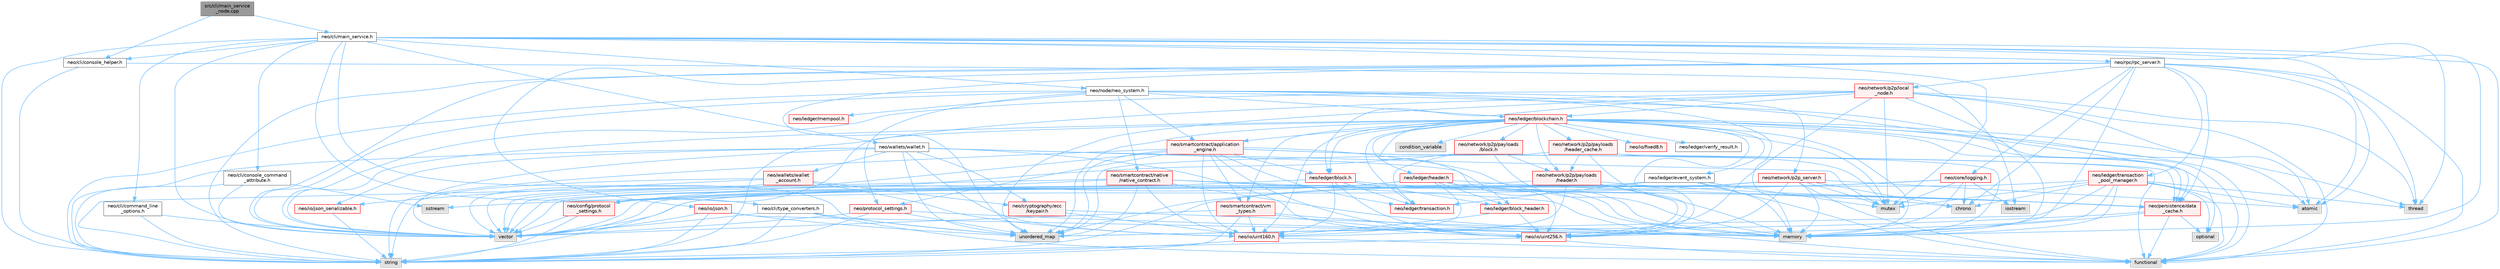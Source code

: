 digraph "src/cli/main_service_node.cpp"
{
 // LATEX_PDF_SIZE
  bgcolor="transparent";
  edge [fontname=Helvetica,fontsize=10,labelfontname=Helvetica,labelfontsize=10];
  node [fontname=Helvetica,fontsize=10,shape=box,height=0.2,width=0.4];
  Node1 [id="Node000001",label="src/cli/main_service\l_node.cpp",height=0.2,width=0.4,color="gray40", fillcolor="grey60", style="filled", fontcolor="black",tooltip=" "];
  Node1 -> Node2 [id="edge1_Node000001_Node000002",color="steelblue1",style="solid",tooltip=" "];
  Node2 [id="Node000002",label="neo/cli/console_helper.h",height=0.2,width=0.4,color="grey40", fillcolor="white", style="filled",URL="$cli_2console__helper_8h.html",tooltip=" "];
  Node2 -> Node3 [id="edge2_Node000002_Node000003",color="steelblue1",style="solid",tooltip=" "];
  Node3 [id="Node000003",label="iostream",height=0.2,width=0.4,color="grey60", fillcolor="#E0E0E0", style="filled",tooltip=" "];
  Node2 -> Node4 [id="edge3_Node000002_Node000004",color="steelblue1",style="solid",tooltip=" "];
  Node4 [id="Node000004",label="string",height=0.2,width=0.4,color="grey60", fillcolor="#E0E0E0", style="filled",tooltip=" "];
  Node1 -> Node5 [id="edge4_Node000001_Node000005",color="steelblue1",style="solid",tooltip=" "];
  Node5 [id="Node000005",label="neo/cli/main_service.h",height=0.2,width=0.4,color="grey40", fillcolor="white", style="filled",URL="$main__service_8h.html",tooltip=" "];
  Node5 -> Node6 [id="edge5_Node000005_Node000006",color="steelblue1",style="solid",tooltip=" "];
  Node6 [id="Node000006",label="neo/cli/command_line\l_options.h",height=0.2,width=0.4,color="grey40", fillcolor="white", style="filled",URL="$command__line__options_8h.html",tooltip=" "];
  Node6 -> Node4 [id="edge6_Node000006_Node000004",color="steelblue1",style="solid",tooltip=" "];
  Node6 -> Node7 [id="edge7_Node000006_Node000007",color="steelblue1",style="solid",tooltip=" "];
  Node7 [id="Node000007",label="vector",height=0.2,width=0.4,color="grey60", fillcolor="#E0E0E0", style="filled",tooltip=" "];
  Node5 -> Node8 [id="edge8_Node000005_Node000008",color="steelblue1",style="solid",tooltip=" "];
  Node8 [id="Node000008",label="neo/cli/console_command\l_attribute.h",height=0.2,width=0.4,color="grey40", fillcolor="white", style="filled",URL="$cli_2console__command__attribute_8h.html",tooltip=" "];
  Node8 -> Node9 [id="edge9_Node000008_Node000009",color="steelblue1",style="solid",tooltip=" "];
  Node9 [id="Node000009",label="sstream",height=0.2,width=0.4,color="grey60", fillcolor="#E0E0E0", style="filled",tooltip=" "];
  Node8 -> Node4 [id="edge10_Node000008_Node000004",color="steelblue1",style="solid",tooltip=" "];
  Node8 -> Node7 [id="edge11_Node000008_Node000007",color="steelblue1",style="solid",tooltip=" "];
  Node5 -> Node2 [id="edge12_Node000005_Node000002",color="steelblue1",style="solid",tooltip=" "];
  Node5 -> Node10 [id="edge13_Node000005_Node000010",color="steelblue1",style="solid",tooltip=" "];
  Node10 [id="Node000010",label="neo/cli/type_converters.h",height=0.2,width=0.4,color="grey40", fillcolor="white", style="filled",URL="$type__converters_8h.html",tooltip=" "];
  Node10 -> Node11 [id="edge14_Node000010_Node000011",color="steelblue1",style="solid",tooltip=" "];
  Node11 [id="Node000011",label="functional",height=0.2,width=0.4,color="grey60", fillcolor="#E0E0E0", style="filled",tooltip=" "];
  Node10 -> Node4 [id="edge15_Node000010_Node000004",color="steelblue1",style="solid",tooltip=" "];
  Node10 -> Node12 [id="edge16_Node000010_Node000012",color="steelblue1",style="solid",tooltip=" "];
  Node12 [id="Node000012",label="unordered_map",height=0.2,width=0.4,color="grey60", fillcolor="#E0E0E0", style="filled",tooltip=" "];
  Node10 -> Node7 [id="edge17_Node000010_Node000007",color="steelblue1",style="solid",tooltip=" "];
  Node5 -> Node13 [id="edge18_Node000005_Node000013",color="steelblue1",style="solid",tooltip=" "];
  Node13 [id="Node000013",label="neo/node/neo_system.h",height=0.2,width=0.4,color="grey40", fillcolor="white", style="filled",URL="$node_2neo__system_8h.html",tooltip=" "];
  Node13 -> Node14 [id="edge19_Node000013_Node000014",color="steelblue1",style="solid",tooltip=" "];
  Node14 [id="Node000014",label="neo/ledger/blockchain.h",height=0.2,width=0.4,color="red", fillcolor="#FFF0F0", style="filled",URL="$blockchain_8h.html",tooltip=" "];
  Node14 -> Node15 [id="edge20_Node000014_Node000015",color="steelblue1",style="solid",tooltip=" "];
  Node15 [id="Node000015",label="neo/ledger/block.h",height=0.2,width=0.4,color="red", fillcolor="#FFF0F0", style="filled",URL="$ledger_2block_8h.html",tooltip=" "];
  Node15 -> Node23 [id="edge21_Node000015_Node000023",color="steelblue1",style="solid",tooltip=" "];
  Node23 [id="Node000023",label="neo/io/uint160.h",height=0.2,width=0.4,color="red", fillcolor="#FFF0F0", style="filled",URL="$uint160_8h.html",tooltip=" "];
  Node23 -> Node11 [id="edge22_Node000023_Node000011",color="steelblue1",style="solid",tooltip=" "];
  Node23 -> Node4 [id="edge23_Node000023_Node000004",color="steelblue1",style="solid",tooltip=" "];
  Node15 -> Node25 [id="edge24_Node000015_Node000025",color="steelblue1",style="solid",tooltip=" "];
  Node25 [id="Node000025",label="neo/io/uint256.h",height=0.2,width=0.4,color="red", fillcolor="#FFF0F0", style="filled",URL="$uint256_8h.html",tooltip=" "];
  Node25 -> Node11 [id="edge25_Node000025_Node000011",color="steelblue1",style="solid",tooltip=" "];
  Node25 -> Node4 [id="edge26_Node000025_Node000004",color="steelblue1",style="solid",tooltip=" "];
  Node15 -> Node27 [id="edge27_Node000015_Node000027",color="steelblue1",style="solid",tooltip=" "];
  Node27 [id="Node000027",label="neo/ledger/block_header.h",height=0.2,width=0.4,color="red", fillcolor="#FFF0F0", style="filled",URL="$block__header_8h.html",tooltip=" "];
  Node27 -> Node23 [id="edge28_Node000027_Node000023",color="steelblue1",style="solid",tooltip=" "];
  Node27 -> Node25 [id="edge29_Node000027_Node000025",color="steelblue1",style="solid",tooltip=" "];
  Node15 -> Node59 [id="edge30_Node000015_Node000059",color="steelblue1",style="solid",tooltip=" "];
  Node59 [id="Node000059",label="neo/ledger/transaction.h",height=0.2,width=0.4,color="red", fillcolor="#FFF0F0", style="filled",URL="$ledger_2transaction_8h.html",tooltip=" "];
  Node15 -> Node74 [id="edge31_Node000015_Node000074",color="steelblue1",style="solid",tooltip=" "];
  Node74 [id="Node000074",label="chrono",height=0.2,width=0.4,color="grey60", fillcolor="#E0E0E0", style="filled",tooltip=" "];
  Node15 -> Node7 [id="edge32_Node000015_Node000007",color="steelblue1",style="solid",tooltip=" "];
  Node14 -> Node27 [id="edge33_Node000014_Node000027",color="steelblue1",style="solid",tooltip=" "];
  Node14 -> Node75 [id="edge34_Node000014_Node000075",color="steelblue1",style="solid",tooltip=" "];
  Node75 [id="Node000075",label="neo/ledger/event_system.h",height=0.2,width=0.4,color="grey40", fillcolor="white", style="filled",URL="$event__system_8h.html",tooltip=" "];
  Node75 -> Node11 [id="edge35_Node000075_Node000011",color="steelblue1",style="solid",tooltip=" "];
  Node75 -> Node22 [id="edge36_Node000075_Node000022",color="steelblue1",style="solid",tooltip=" "];
  Node22 [id="Node000022",label="memory",height=0.2,width=0.4,color="grey60", fillcolor="#E0E0E0", style="filled",tooltip=" "];
  Node75 -> Node76 [id="edge37_Node000075_Node000076",color="steelblue1",style="solid",tooltip=" "];
  Node76 [id="Node000076",label="mutex",height=0.2,width=0.4,color="grey60", fillcolor="#E0E0E0", style="filled",tooltip=" "];
  Node75 -> Node7 [id="edge38_Node000075_Node000007",color="steelblue1",style="solid",tooltip=" "];
  Node75 -> Node59 [id="edge39_Node000075_Node000059",color="steelblue1",style="solid",tooltip=" "];
  Node14 -> Node77 [id="edge40_Node000014_Node000077",color="steelblue1",style="solid",tooltip=" "];
  Node77 [id="Node000077",label="neo/ledger/header.h",height=0.2,width=0.4,color="red", fillcolor="#FFF0F0", style="filled",URL="$ledger_2header_8h.html",tooltip=" "];
  Node77 -> Node78 [id="edge41_Node000077_Node000078",color="steelblue1",style="solid",tooltip=" "];
  Node78 [id="Node000078",label="neo/config/protocol\l_settings.h",height=0.2,width=0.4,color="red", fillcolor="#FFF0F0", style="filled",URL="$config_2protocol__settings_8h.html",tooltip=" "];
  Node78 -> Node4 [id="edge42_Node000078_Node000004",color="steelblue1",style="solid",tooltip=" "];
  Node78 -> Node7 [id="edge43_Node000078_Node000007",color="steelblue1",style="solid",tooltip=" "];
  Node77 -> Node23 [id="edge44_Node000077_Node000023",color="steelblue1",style="solid",tooltip=" "];
  Node77 -> Node25 [id="edge45_Node000077_Node000025",color="steelblue1",style="solid",tooltip=" "];
  Node77 -> Node27 [id="edge46_Node000077_Node000027",color="steelblue1",style="solid",tooltip=" "];
  Node77 -> Node79 [id="edge47_Node000077_Node000079",color="steelblue1",style="solid",tooltip=" "];
  Node79 [id="Node000079",label="neo/persistence/data\l_cache.h",height=0.2,width=0.4,color="red", fillcolor="#FFF0F0", style="filled",URL="$data__cache_8h.html",tooltip=" "];
  Node79 -> Node11 [id="edge48_Node000079_Node000011",color="steelblue1",style="solid",tooltip=" "];
  Node79 -> Node22 [id="edge49_Node000079_Node000022",color="steelblue1",style="solid",tooltip=" "];
  Node79 -> Node66 [id="edge50_Node000079_Node000066",color="steelblue1",style="solid",tooltip=" "];
  Node66 [id="Node000066",label="optional",height=0.2,width=0.4,color="grey60", fillcolor="#E0E0E0", style="filled",tooltip=" "];
  Node79 -> Node12 [id="edge51_Node000079_Node000012",color="steelblue1",style="solid",tooltip=" "];
  Node77 -> Node22 [id="edge52_Node000077_Node000022",color="steelblue1",style="solid",tooltip=" "];
  Node77 -> Node7 [id="edge53_Node000077_Node000007",color="steelblue1",style="solid",tooltip=" "];
  Node14 -> Node59 [id="edge54_Node000014_Node000059",color="steelblue1",style="solid",tooltip=" "];
  Node14 -> Node90 [id="edge55_Node000014_Node000090",color="steelblue1",style="solid",tooltip=" "];
  Node90 [id="Node000090",label="neo/network/p2p/payloads\l/block.h",height=0.2,width=0.4,color="red", fillcolor="#FFF0F0", style="filled",URL="$network_2p2p_2payloads_2block_8h.html",tooltip=" "];
  Node90 -> Node59 [id="edge56_Node000090_Node000059",color="steelblue1",style="solid",tooltip=" "];
  Node90 -> Node91 [id="edge57_Node000090_Node000091",color="steelblue1",style="solid",tooltip=" "];
  Node91 [id="Node000091",label="neo/network/p2p/payloads\l/header.h",height=0.2,width=0.4,color="red", fillcolor="#FFF0F0", style="filled",URL="$network_2p2p_2payloads_2header_8h.html",tooltip=" "];
  Node91 -> Node78 [id="edge58_Node000091_Node000078",color="steelblue1",style="solid",tooltip=" "];
  Node91 -> Node23 [id="edge59_Node000091_Node000023",color="steelblue1",style="solid",tooltip=" "];
  Node91 -> Node25 [id="edge60_Node000091_Node000025",color="steelblue1",style="solid",tooltip=" "];
  Node91 -> Node79 [id="edge61_Node000091_Node000079",color="steelblue1",style="solid",tooltip=" "];
  Node91 -> Node22 [id="edge62_Node000091_Node000022",color="steelblue1",style="solid",tooltip=" "];
  Node90 -> Node22 [id="edge63_Node000090_Node000022",color="steelblue1",style="solid",tooltip=" "];
  Node90 -> Node7 [id="edge64_Node000090_Node000007",color="steelblue1",style="solid",tooltip=" "];
  Node14 -> Node91 [id="edge65_Node000014_Node000091",color="steelblue1",style="solid",tooltip=" "];
  Node14 -> Node92 [id="edge66_Node000014_Node000092",color="steelblue1",style="solid",tooltip=" "];
  Node92 [id="Node000092",label="neo/network/p2p/payloads\l/header_cache.h",height=0.2,width=0.4,color="red", fillcolor="#FFF0F0", style="filled",URL="$network_2p2p_2payloads_2header__cache_8h.html",tooltip=" "];
  Node92 -> Node25 [id="edge67_Node000092_Node000025",color="steelblue1",style="solid",tooltip=" "];
  Node92 -> Node91 [id="edge68_Node000092_Node000091",color="steelblue1",style="solid",tooltip=" "];
  Node92 -> Node22 [id="edge69_Node000092_Node000022",color="steelblue1",style="solid",tooltip=" "];
  Node92 -> Node76 [id="edge70_Node000092_Node000076",color="steelblue1",style="solid",tooltip=" "];
  Node92 -> Node12 [id="edge71_Node000092_Node000012",color="steelblue1",style="solid",tooltip=" "];
  Node14 -> Node78 [id="edge72_Node000014_Node000078",color="steelblue1",style="solid",tooltip=" "];
  Node14 -> Node29 [id="edge73_Node000014_Node000029",color="steelblue1",style="solid",tooltip=" "];
  Node29 [id="Node000029",label="neo/io/fixed8.h",height=0.2,width=0.4,color="red", fillcolor="#FFF0F0", style="filled",URL="$io_2fixed8_8h.html",tooltip=" "];
  Node14 -> Node23 [id="edge74_Node000014_Node000023",color="steelblue1",style="solid",tooltip=" "];
  Node14 -> Node25 [id="edge75_Node000014_Node000025",color="steelblue1",style="solid",tooltip=" "];
  Node14 -> Node94 [id="edge76_Node000014_Node000094",color="steelblue1",style="solid",tooltip=" "];
  Node94 [id="Node000094",label="neo/ledger/verify_result.h",height=0.2,width=0.4,color="grey40", fillcolor="white", style="filled",URL="$verify__result_8h.html",tooltip=" "];
  Node14 -> Node79 [id="edge77_Node000014_Node000079",color="steelblue1",style="solid",tooltip=" "];
  Node14 -> Node95 [id="edge78_Node000014_Node000095",color="steelblue1",style="solid",tooltip=" "];
  Node95 [id="Node000095",label="neo/smartcontract/application\l_engine.h",height=0.2,width=0.4,color="red", fillcolor="#FFF0F0", style="filled",URL="$application__engine_8h.html",tooltip=" "];
  Node95 -> Node23 [id="edge79_Node000095_Node000023",color="steelblue1",style="solid",tooltip=" "];
  Node95 -> Node25 [id="edge80_Node000095_Node000025",color="steelblue1",style="solid",tooltip=" "];
  Node95 -> Node15 [id="edge81_Node000095_Node000015",color="steelblue1",style="solid",tooltip=" "];
  Node95 -> Node59 [id="edge82_Node000095_Node000059",color="steelblue1",style="solid",tooltip=" "];
  Node95 -> Node79 [id="edge83_Node000095_Node000079",color="steelblue1",style="solid",tooltip=" "];
  Node95 -> Node96 [id="edge84_Node000095_Node000096",color="steelblue1",style="solid",tooltip=" "];
  Node96 [id="Node000096",label="neo/protocol_settings.h",height=0.2,width=0.4,color="red", fillcolor="#FFF0F0", style="filled",URL="$protocol__settings_8h.html",tooltip=" "];
  Node96 -> Node22 [id="edge85_Node000096_Node000022",color="steelblue1",style="solid",tooltip=" "];
  Node96 -> Node4 [id="edge86_Node000096_Node000004",color="steelblue1",style="solid",tooltip=" "];
  Node96 -> Node12 [id="edge87_Node000096_Node000012",color="steelblue1",style="solid",tooltip=" "];
  Node96 -> Node7 [id="edge88_Node000096_Node000007",color="steelblue1",style="solid",tooltip=" "];
  Node95 -> Node116 [id="edge89_Node000095_Node000116",color="steelblue1",style="solid",tooltip=" "];
  Node116 [id="Node000116",label="neo/smartcontract/vm\l_types.h",height=0.2,width=0.4,color="red", fillcolor="#FFF0F0", style="filled",URL="$vm__types_8h.html",tooltip=" "];
  Node116 -> Node23 [id="edge90_Node000116_Node000023",color="steelblue1",style="solid",tooltip=" "];
  Node116 -> Node25 [id="edge91_Node000116_Node000025",color="steelblue1",style="solid",tooltip=" "];
  Node116 -> Node22 [id="edge92_Node000116_Node000022",color="steelblue1",style="solid",tooltip=" "];
  Node116 -> Node4 [id="edge93_Node000116_Node000004",color="steelblue1",style="solid",tooltip=" "];
  Node116 -> Node7 [id="edge94_Node000116_Node000007",color="steelblue1",style="solid",tooltip=" "];
  Node95 -> Node11 [id="edge95_Node000095_Node000011",color="steelblue1",style="solid",tooltip=" "];
  Node95 -> Node22 [id="edge96_Node000095_Node000022",color="steelblue1",style="solid",tooltip=" "];
  Node95 -> Node4 [id="edge97_Node000095_Node000004",color="steelblue1",style="solid",tooltip=" "];
  Node95 -> Node12 [id="edge98_Node000095_Node000012",color="steelblue1",style="solid",tooltip=" "];
  Node95 -> Node7 [id="edge99_Node000095_Node000007",color="steelblue1",style="solid",tooltip=" "];
  Node14 -> Node116 [id="edge100_Node000014_Node000116",color="steelblue1",style="solid",tooltip=" "];
  Node14 -> Node117 [id="edge101_Node000014_Node000117",color="steelblue1",style="solid",tooltip=" "];
  Node117 [id="Node000117",label="atomic",height=0.2,width=0.4,color="grey60", fillcolor="#E0E0E0", style="filled",tooltip=" "];
  Node14 -> Node118 [id="edge102_Node000014_Node000118",color="steelblue1",style="solid",tooltip=" "];
  Node118 [id="Node000118",label="condition_variable",height=0.2,width=0.4,color="grey60", fillcolor="#E0E0E0", style="filled",tooltip=" "];
  Node14 -> Node11 [id="edge103_Node000014_Node000011",color="steelblue1",style="solid",tooltip=" "];
  Node14 -> Node22 [id="edge104_Node000014_Node000022",color="steelblue1",style="solid",tooltip=" "];
  Node14 -> Node76 [id="edge105_Node000014_Node000076",color="steelblue1",style="solid",tooltip=" "];
  Node14 -> Node66 [id="edge106_Node000014_Node000066",color="steelblue1",style="solid",tooltip=" "];
  Node14 -> Node120 [id="edge107_Node000014_Node000120",color="steelblue1",style="solid",tooltip=" "];
  Node120 [id="Node000120",label="thread",height=0.2,width=0.4,color="grey60", fillcolor="#E0E0E0", style="filled",tooltip=" "];
  Node14 -> Node12 [id="edge108_Node000014_Node000012",color="steelblue1",style="solid",tooltip=" "];
  Node14 -> Node7 [id="edge109_Node000014_Node000007",color="steelblue1",style="solid",tooltip=" "];
  Node13 -> Node121 [id="edge110_Node000013_Node000121",color="steelblue1",style="solid",tooltip=" "];
  Node121 [id="Node000121",label="neo/ledger/mempool.h",height=0.2,width=0.4,color="red", fillcolor="#FFF0F0", style="filled",URL="$mempool_8h.html",tooltip=" "];
  Node13 -> Node125 [id="edge111_Node000013_Node000125",color="steelblue1",style="solid",tooltip=" "];
  Node125 [id="Node000125",label="neo/network/p2p_server.h",height=0.2,width=0.4,color="red", fillcolor="#FFF0F0", style="filled",URL="$p2p__server_8h.html",tooltip=" "];
  Node125 -> Node25 [id="edge112_Node000125_Node000025",color="steelblue1",style="solid",tooltip=" "];
  Node125 -> Node117 [id="edge113_Node000125_Node000117",color="steelblue1",style="solid",tooltip=" "];
  Node125 -> Node74 [id="edge114_Node000125_Node000074",color="steelblue1",style="solid",tooltip=" "];
  Node125 -> Node11 [id="edge115_Node000125_Node000011",color="steelblue1",style="solid",tooltip=" "];
  Node125 -> Node22 [id="edge116_Node000125_Node000022",color="steelblue1",style="solid",tooltip=" "];
  Node125 -> Node76 [id="edge117_Node000125_Node000076",color="steelblue1",style="solid",tooltip=" "];
  Node125 -> Node4 [id="edge118_Node000125_Node000004",color="steelblue1",style="solid",tooltip=" "];
  Node125 -> Node12 [id="edge119_Node000125_Node000012",color="steelblue1",style="solid",tooltip=" "];
  Node125 -> Node7 [id="edge120_Node000125_Node000007",color="steelblue1",style="solid",tooltip=" "];
  Node13 -> Node79 [id="edge121_Node000013_Node000079",color="steelblue1",style="solid",tooltip=" "];
  Node13 -> Node96 [id="edge122_Node000013_Node000096",color="steelblue1",style="solid",tooltip=" "];
  Node13 -> Node95 [id="edge123_Node000013_Node000095",color="steelblue1",style="solid",tooltip=" "];
  Node13 -> Node144 [id="edge124_Node000013_Node000144",color="steelblue1",style="solid",tooltip=" "];
  Node144 [id="Node000144",label="neo/smartcontract/native\l/native_contract.h",height=0.2,width=0.4,color="red", fillcolor="#FFF0F0", style="filled",URL="$native_2native__contract_8h.html",tooltip=" "];
  Node144 -> Node23 [id="edge125_Node000144_Node000023",color="steelblue1",style="solid",tooltip=" "];
  Node144 -> Node79 [id="edge126_Node000144_Node000079",color="steelblue1",style="solid",tooltip=" "];
  Node144 -> Node11 [id="edge127_Node000144_Node000011",color="steelblue1",style="solid",tooltip=" "];
  Node144 -> Node22 [id="edge128_Node000144_Node000022",color="steelblue1",style="solid",tooltip=" "];
  Node144 -> Node4 [id="edge129_Node000144_Node000004",color="steelblue1",style="solid",tooltip=" "];
  Node144 -> Node12 [id="edge130_Node000144_Node000012",color="steelblue1",style="solid",tooltip=" "];
  Node144 -> Node7 [id="edge131_Node000144_Node000007",color="steelblue1",style="solid",tooltip=" "];
  Node13 -> Node11 [id="edge132_Node000013_Node000011",color="steelblue1",style="solid",tooltip=" "];
  Node13 -> Node22 [id="edge133_Node000013_Node000022",color="steelblue1",style="solid",tooltip=" "];
  Node13 -> Node4 [id="edge134_Node000013_Node000004",color="steelblue1",style="solid",tooltip=" "];
  Node13 -> Node7 [id="edge135_Node000013_Node000007",color="steelblue1",style="solid",tooltip=" "];
  Node5 -> Node145 [id="edge136_Node000005_Node000145",color="steelblue1",style="solid",tooltip=" "];
  Node145 [id="Node000145",label="neo/rpc/rpc_server.h",height=0.2,width=0.4,color="grey40", fillcolor="white", style="filled",URL="$rpc__server_8h.html",tooltip=" "];
  Node145 -> Node146 [id="edge137_Node000145_Node000146",color="steelblue1",style="solid",tooltip=" "];
  Node146 [id="Node000146",label="neo/core/logging.h",height=0.2,width=0.4,color="red", fillcolor="#FFF0F0", style="filled",URL="$core_2logging_8h.html",tooltip=" "];
  Node146 -> Node74 [id="edge138_Node000146_Node000074",color="steelblue1",style="solid",tooltip=" "];
  Node146 -> Node22 [id="edge139_Node000146_Node000022",color="steelblue1",style="solid",tooltip=" "];
  Node146 -> Node9 [id="edge140_Node000146_Node000009",color="steelblue1",style="solid",tooltip=" "];
  Node146 -> Node4 [id="edge141_Node000146_Node000004",color="steelblue1",style="solid",tooltip=" "];
  Node146 -> Node3 [id="edge142_Node000146_Node000003",color="steelblue1",style="solid",tooltip=" "];
  Node146 -> Node76 [id="edge143_Node000146_Node000076",color="steelblue1",style="solid",tooltip=" "];
  Node145 -> Node147 [id="edge144_Node000145_Node000147",color="steelblue1",style="solid",tooltip=" "];
  Node147 [id="Node000147",label="neo/io/json.h",height=0.2,width=0.4,color="red", fillcolor="#FFF0F0", style="filled",URL="$io_2json_8h.html",tooltip=" "];
  Node147 -> Node22 [id="edge145_Node000147_Node000022",color="steelblue1",style="solid",tooltip=" "];
  Node147 -> Node4 [id="edge146_Node000147_Node000004",color="steelblue1",style="solid",tooltip=" "];
  Node147 -> Node12 [id="edge147_Node000147_Node000012",color="steelblue1",style="solid",tooltip=" "];
  Node147 -> Node7 [id="edge148_Node000147_Node000007",color="steelblue1",style="solid",tooltip=" "];
  Node145 -> Node148 [id="edge149_Node000145_Node000148",color="steelblue1",style="solid",tooltip=" "];
  Node148 [id="Node000148",label="neo/ledger/transaction\l_pool_manager.h",height=0.2,width=0.4,color="red", fillcolor="#FFF0F0", style="filled",URL="$transaction__pool__manager_8h.html",tooltip=" "];
  Node148 -> Node25 [id="edge150_Node000148_Node000025",color="steelblue1",style="solid",tooltip=" "];
  Node148 -> Node117 [id="edge151_Node000148_Node000117",color="steelblue1",style="solid",tooltip=" "];
  Node148 -> Node74 [id="edge152_Node000148_Node000074",color="steelblue1",style="solid",tooltip=" "];
  Node148 -> Node11 [id="edge153_Node000148_Node000011",color="steelblue1",style="solid",tooltip=" "];
  Node148 -> Node22 [id="edge154_Node000148_Node000022",color="steelblue1",style="solid",tooltip=" "];
  Node148 -> Node76 [id="edge155_Node000148_Node000076",color="steelblue1",style="solid",tooltip=" "];
  Node148 -> Node66 [id="edge156_Node000148_Node000066",color="steelblue1",style="solid",tooltip=" "];
  Node148 -> Node120 [id="edge157_Node000148_Node000120",color="steelblue1",style="solid",tooltip=" "];
  Node148 -> Node12 [id="edge158_Node000148_Node000012",color="steelblue1",style="solid",tooltip=" "];
  Node148 -> Node7 [id="edge159_Node000148_Node000007",color="steelblue1",style="solid",tooltip=" "];
  Node145 -> Node149 [id="edge160_Node000145_Node000149",color="steelblue1",style="solid",tooltip=" "];
  Node149 [id="Node000149",label="neo/network/p2p/local\l_node.h",height=0.2,width=0.4,color="red", fillcolor="#FFF0F0", style="filled",URL="$local__node_8h.html",tooltip=" "];
  Node149 -> Node25 [id="edge161_Node000149_Node000025",color="steelblue1",style="solid",tooltip=" "];
  Node149 -> Node15 [id="edge162_Node000149_Node000015",color="steelblue1",style="solid",tooltip=" "];
  Node149 -> Node14 [id="edge163_Node000149_Node000014",color="steelblue1",style="solid",tooltip=" "];
  Node149 -> Node117 [id="edge164_Node000149_Node000117",color="steelblue1",style="solid",tooltip=" "];
  Node149 -> Node11 [id="edge165_Node000149_Node000011",color="steelblue1",style="solid",tooltip=" "];
  Node149 -> Node22 [id="edge166_Node000149_Node000022",color="steelblue1",style="solid",tooltip=" "];
  Node149 -> Node76 [id="edge167_Node000149_Node000076",color="steelblue1",style="solid",tooltip=" "];
  Node149 -> Node4 [id="edge168_Node000149_Node000004",color="steelblue1",style="solid",tooltip=" "];
  Node149 -> Node120 [id="edge169_Node000149_Node000120",color="steelblue1",style="solid",tooltip=" "];
  Node149 -> Node12 [id="edge170_Node000149_Node000012",color="steelblue1",style="solid",tooltip=" "];
  Node149 -> Node7 [id="edge171_Node000149_Node000007",color="steelblue1",style="solid",tooltip=" "];
  Node145 -> Node79 [id="edge172_Node000145_Node000079",color="steelblue1",style="solid",tooltip=" "];
  Node145 -> Node117 [id="edge173_Node000145_Node000117",color="steelblue1",style="solid",tooltip=" "];
  Node145 -> Node74 [id="edge174_Node000145_Node000074",color="steelblue1",style="solid",tooltip=" "];
  Node145 -> Node11 [id="edge175_Node000145_Node000011",color="steelblue1",style="solid",tooltip=" "];
  Node145 -> Node22 [id="edge176_Node000145_Node000022",color="steelblue1",style="solid",tooltip=" "];
  Node145 -> Node4 [id="edge177_Node000145_Node000004",color="steelblue1",style="solid",tooltip=" "];
  Node145 -> Node120 [id="edge178_Node000145_Node000120",color="steelblue1",style="solid",tooltip=" "];
  Node145 -> Node12 [id="edge179_Node000145_Node000012",color="steelblue1",style="solid",tooltip=" "];
  Node145 -> Node7 [id="edge180_Node000145_Node000007",color="steelblue1",style="solid",tooltip=" "];
  Node5 -> Node178 [id="edge181_Node000005_Node000178",color="steelblue1",style="solid",tooltip=" "];
  Node178 [id="Node000178",label="neo/wallets/wallet.h",height=0.2,width=0.4,color="grey40", fillcolor="white", style="filled",URL="$wallet_8h.html",tooltip=" "];
  Node178 -> Node179 [id="edge182_Node000178_Node000179",color="steelblue1",style="solid",tooltip=" "];
  Node179 [id="Node000179",label="neo/cryptography/ecc\l/keypair.h",height=0.2,width=0.4,color="red", fillcolor="#FFF0F0", style="filled",URL="$keypair_8h.html",tooltip=" "];
  Node179 -> Node23 [id="edge183_Node000179_Node000023",color="steelblue1",style="solid",tooltip=" "];
  Node179 -> Node22 [id="edge184_Node000179_Node000022",color="steelblue1",style="solid",tooltip=" "];
  Node178 -> Node180 [id="edge185_Node000178_Node000180",color="steelblue1",style="solid",tooltip=" "];
  Node180 [id="Node000180",label="neo/io/json_serializable.h",height=0.2,width=0.4,color="red", fillcolor="#FFF0F0", style="filled",URL="$json__serializable_8h.html",tooltip=" "];
  Node180 -> Node4 [id="edge186_Node000180_Node000004",color="steelblue1",style="solid",tooltip=" "];
  Node178 -> Node23 [id="edge187_Node000178_Node000023",color="steelblue1",style="solid",tooltip=" "];
  Node178 -> Node25 [id="edge188_Node000178_Node000025",color="steelblue1",style="solid",tooltip=" "];
  Node178 -> Node181 [id="edge189_Node000178_Node000181",color="steelblue1",style="solid",tooltip=" "];
  Node181 [id="Node000181",label="neo/wallets/wallet\l_account.h",height=0.2,width=0.4,color="red", fillcolor="#FFF0F0", style="filled",URL="$wallet__account_8h.html",tooltip=" "];
  Node181 -> Node179 [id="edge190_Node000181_Node000179",color="steelblue1",style="solid",tooltip=" "];
  Node181 -> Node180 [id="edge191_Node000181_Node000180",color="steelblue1",style="solid",tooltip=" "];
  Node181 -> Node23 [id="edge192_Node000181_Node000023",color="steelblue1",style="solid",tooltip=" "];
  Node181 -> Node4 [id="edge193_Node000181_Node000004",color="steelblue1",style="solid",tooltip=" "];
  Node181 -> Node7 [id="edge194_Node000181_Node000007",color="steelblue1",style="solid",tooltip=" "];
  Node178 -> Node22 [id="edge195_Node000178_Node000022",color="steelblue1",style="solid",tooltip=" "];
  Node178 -> Node76 [id="edge196_Node000178_Node000076",color="steelblue1",style="solid",tooltip=" "];
  Node178 -> Node4 [id="edge197_Node000178_Node000004",color="steelblue1",style="solid",tooltip=" "];
  Node178 -> Node12 [id="edge198_Node000178_Node000012",color="steelblue1",style="solid",tooltip=" "];
  Node178 -> Node7 [id="edge199_Node000178_Node000007",color="steelblue1",style="solid",tooltip=" "];
  Node5 -> Node117 [id="edge200_Node000005_Node000117",color="steelblue1",style="solid",tooltip=" "];
  Node5 -> Node11 [id="edge201_Node000005_Node000011",color="steelblue1",style="solid",tooltip=" "];
  Node5 -> Node22 [id="edge202_Node000005_Node000022",color="steelblue1",style="solid",tooltip=" "];
  Node5 -> Node76 [id="edge203_Node000005_Node000076",color="steelblue1",style="solid",tooltip=" "];
  Node5 -> Node4 [id="edge204_Node000005_Node000004",color="steelblue1",style="solid",tooltip=" "];
  Node5 -> Node120 [id="edge205_Node000005_Node000120",color="steelblue1",style="solid",tooltip=" "];
  Node5 -> Node12 [id="edge206_Node000005_Node000012",color="steelblue1",style="solid",tooltip=" "];
  Node5 -> Node7 [id="edge207_Node000005_Node000007",color="steelblue1",style="solid",tooltip=" "];
}
